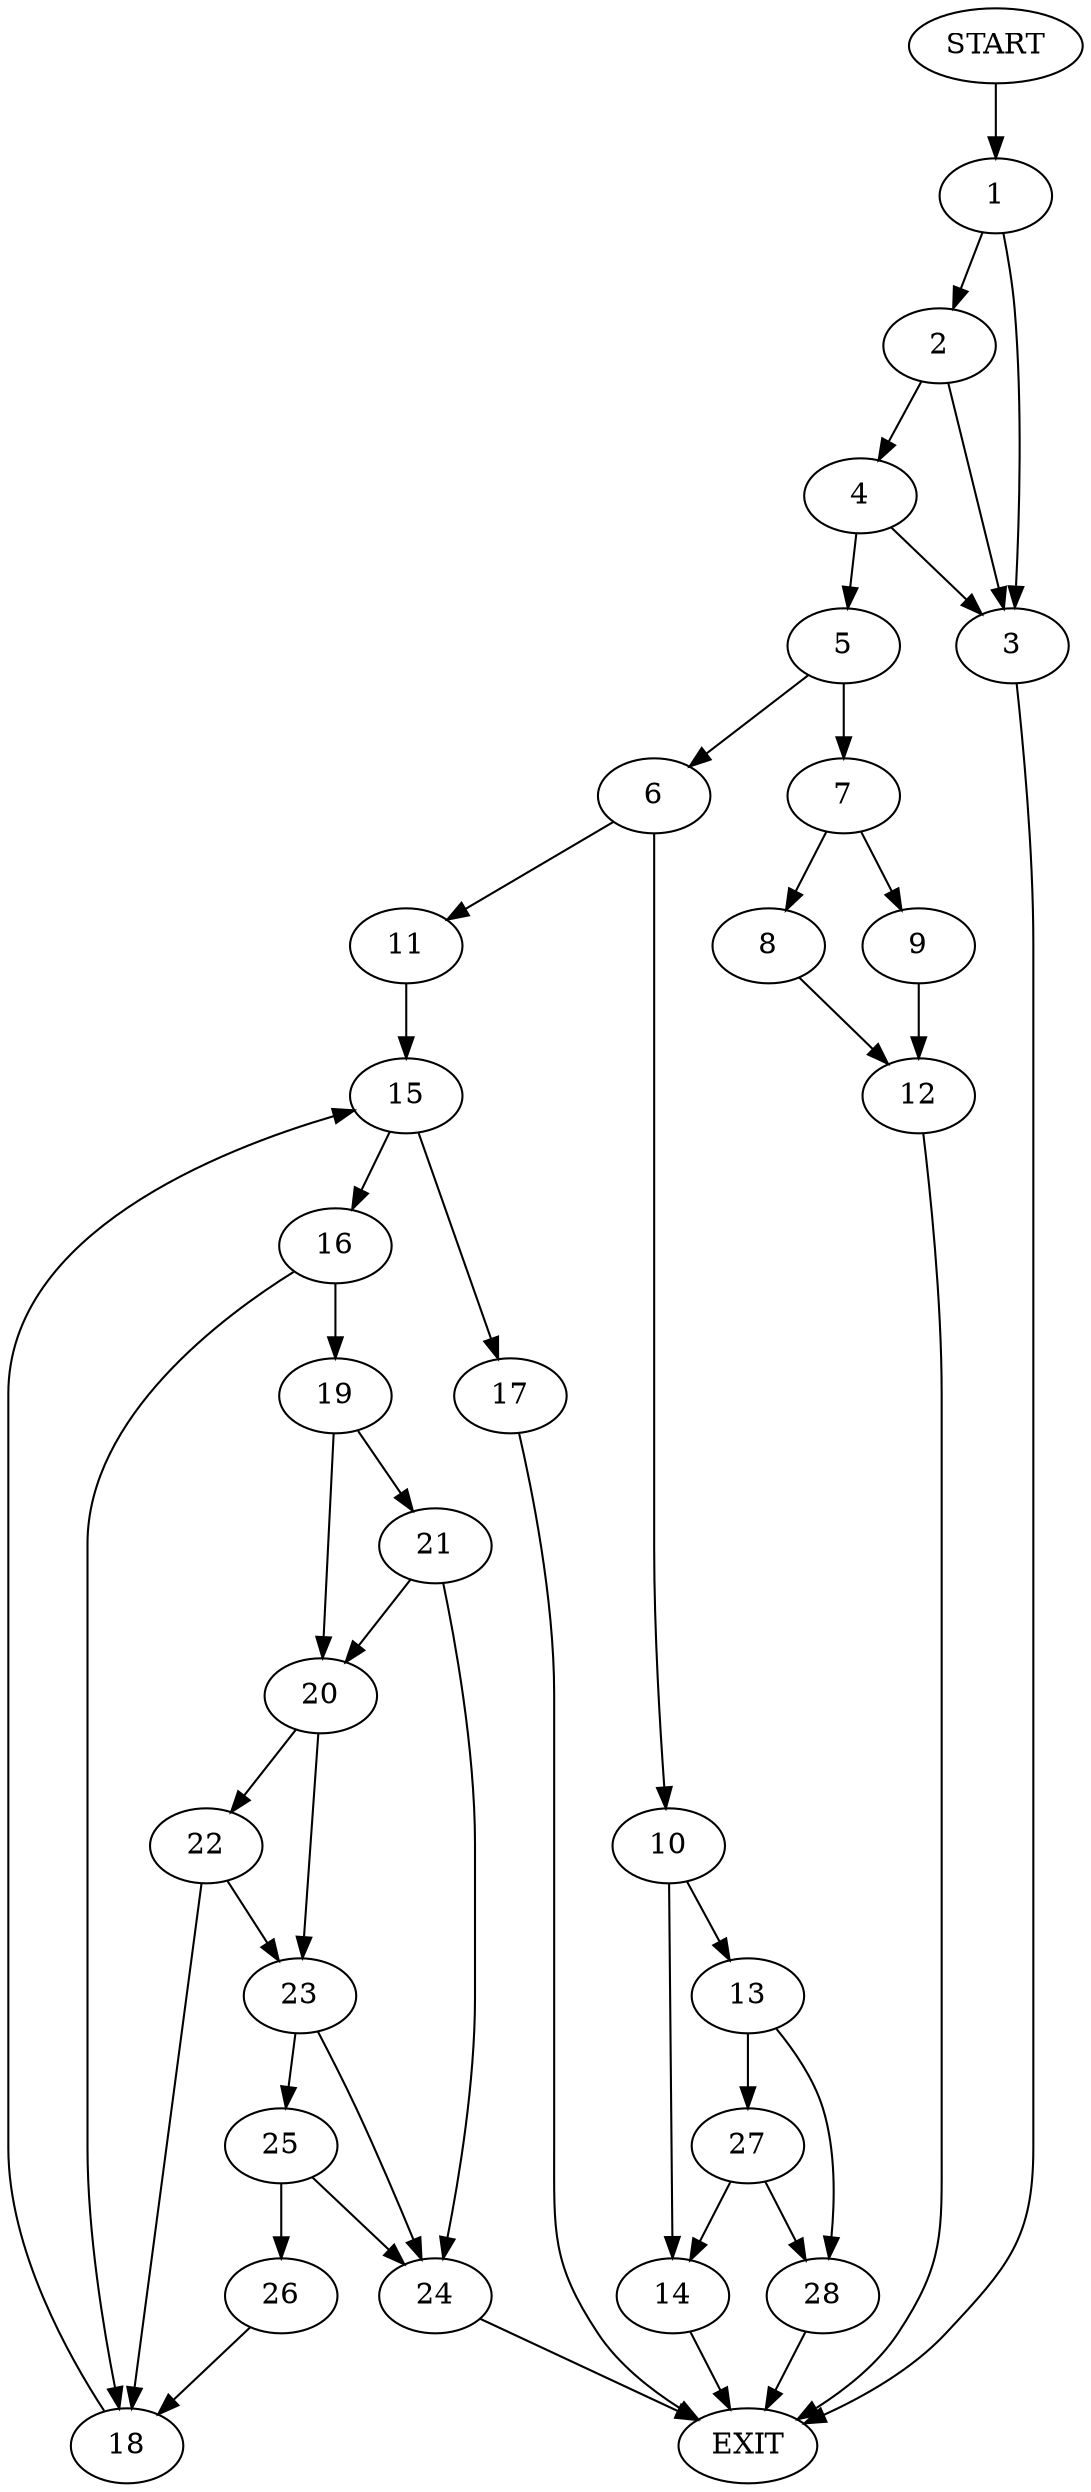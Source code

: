 digraph {
0 [label="START"]
29 [label="EXIT"]
0 -> 1
1 -> 2
1 -> 3
3 -> 29
2 -> 3
2 -> 4
4 -> 3
4 -> 5
5 -> 6
5 -> 7
7 -> 8
7 -> 9
6 -> 10
6 -> 11
8 -> 12
9 -> 12
12 -> 29
10 -> 13
10 -> 14
11 -> 15
15 -> 16
15 -> 17
16 -> 18
16 -> 19
17 -> 29
19 -> 20
19 -> 21
18 -> 15
20 -> 22
20 -> 23
21 -> 24
21 -> 20
24 -> 29
23 -> 25
23 -> 24
22 -> 18
22 -> 23
25 -> 24
25 -> 26
26 -> 18
14 -> 29
13 -> 27
13 -> 28
27 -> 14
27 -> 28
28 -> 29
}
